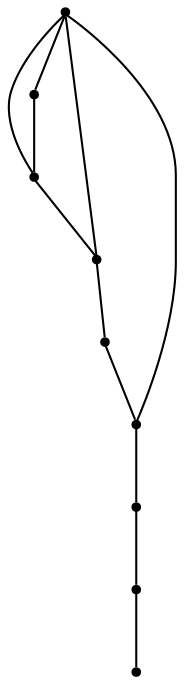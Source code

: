 graph {
  node [shape=point,comment="{\"directed\":false,\"doi\":\"10.4230/LIPIcs.GD.2024.36\",\"figure\":\"2 (1)\"}"]

  v0 [pos="1205.0729082568628,1171.3180214640788"]
  v1 [pos="1205.0729082568628,775.8365595086658"]
  v2 [pos="866.0075248882345,775.8365595086658"]
  v3 [pos="752.9856986341231,775.8365595086658"]
  v4 [pos="979.0292239507385,775.8365595086658"]
  v5 [pos="1657.1600860817007,775.8365595086658"]
  v6 [pos="1544.1382598275895,775.8365595086658"]
  v7 [pos="1431.1164335734782,775.8365595086658"]
  v8 [pos="1092.0510820027516,775.8365595086658"]

  v3 -- v2 [id="-3",pos="752.9856986341231,775.8365595086658 866.0075248882345,775.8365595086658 866.0075248882345,775.8365595086658 866.0075248882345,775.8365595086658"]
  v2 -- v4 [id="-4",pos="866.0075248882345,775.8365595086658 979.0292239507385,775.8365595086658 979.0292239507385,775.8365595086658 979.0292239507385,775.8365595086658"]
  v4 -- v8 [id="-5",pos="979.0292239507385,775.8365595086658 1092.0510820027516,775.8365595086658 1092.0510820027516,775.8365595086658 1092.0510820027516,775.8365595086658"]
  v8 -- v1 [id="-6",pos="1092.0510820027516,775.8365595086658 1205.0729082568628,775.8365595086658 1205.0729082568628,775.8365595086658 1205.0729082568628,775.8365595086658"]
  v1 -- v7 [id="-7",pos="1205.0729082568628,775.8365595086658 1431.1164335734782,775.8365595086658 1431.1164335734782,775.8365595086658 1431.1164335734782,775.8365595086658"]
  v7 -- v6 [id="-8",pos="1431.1164335734782,775.8365595086658 1544.1382598275895,775.8365595086658 1544.1382598275895,775.8365595086658 1544.1382598275895,775.8365595086658"]
  v6 -- v5 [id="-9",pos="1544.1382598275895,775.8365595086658 1657.1600860817007,775.8365595086658 1657.1600860817007,775.8365595086658 1657.1600860817007,775.8365595086658"]
  v1 -- v0 [id="-11",pos="1205.0729082568628,775.8365595086658 1205.0729082568628,1171.3180214640788 1205.0729082568628,1171.3180214640788 1205.0729082568628,1171.3180214640788"]
  v0 -- v2 [id="-13",pos="1205.0729082568628,1171.3180214640788 866.0075248882345,775.8365595086658 866.0075248882345,775.8365595086658 866.0075248882345,775.8365595086658"]
  v0 -- v3 [id="-15",pos="1205.0729082568628,1171.3180214640788 752.9856986341231,775.8365595086658 752.9856986341231,775.8365595086658 752.9856986341231,775.8365595086658"]
  v0 -- v4 [id="-16",pos="1205.0729082568628,1171.3180214640788 979.0292239507385,775.8365595086658 979.0292239507385,775.8365595086658 979.0292239507385,775.8365595086658"]
}